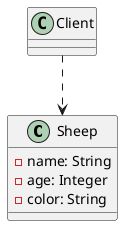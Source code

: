 @startuml

class Sheep {
    -name: String
    -age: Integer
    -color: String
}

class Client

Client ..> Sheep

@enduml